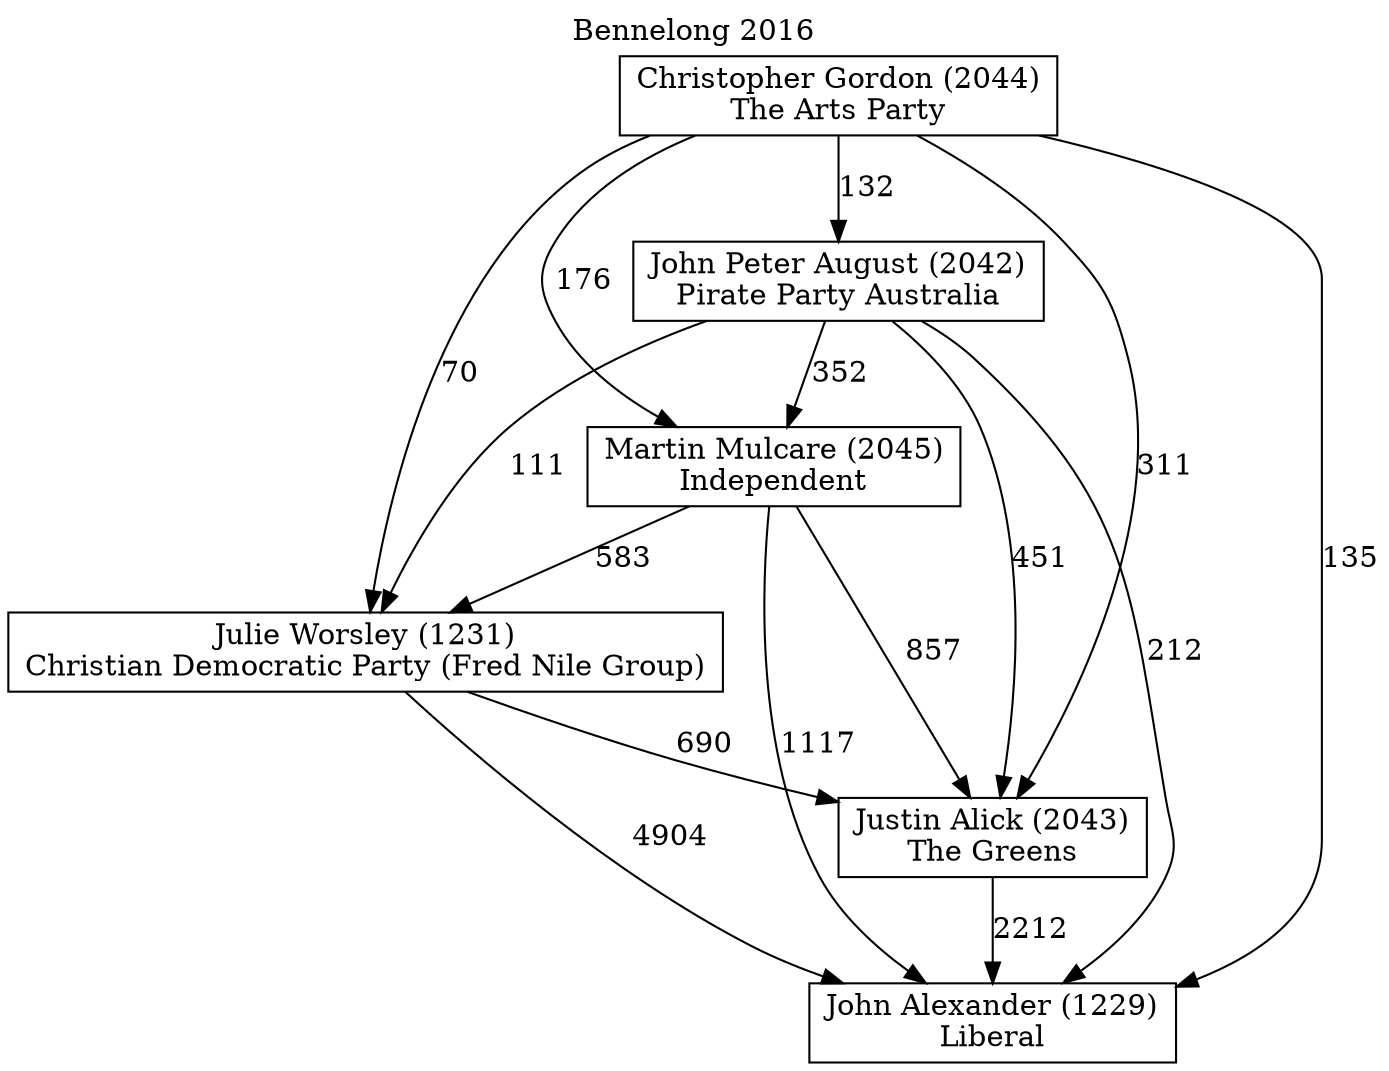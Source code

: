 // House preference flow
digraph "John Alexander (1229)_Bennelong_2016" {
	graph [label="Bennelong 2016" labelloc=t mclimit=10]
	node [shape=box]
	"Martin Mulcare (2045)" [label="Martin Mulcare (2045)
Independent"]
	"Julie Worsley (1231)" [label="Julie Worsley (1231)
Christian Democratic Party (Fred Nile Group)"]
	"Justin Alick (2043)" [label="Justin Alick (2043)
The Greens"]
	"Christopher Gordon (2044)" [label="Christopher Gordon (2044)
The Arts Party"]
	"John Alexander (1229)" [label="John Alexander (1229)
Liberal"]
	"John Peter August (2042)" [label="John Peter August (2042)
Pirate Party Australia"]
	"Martin Mulcare (2045)" -> "John Alexander (1229)" [label=1117]
	"John Peter August (2042)" -> "Julie Worsley (1231)" [label=111]
	"Christopher Gordon (2044)" -> "Julie Worsley (1231)" [label=70]
	"Christopher Gordon (2044)" -> "Justin Alick (2043)" [label=311]
	"Julie Worsley (1231)" -> "John Alexander (1229)" [label=4904]
	"Julie Worsley (1231)" -> "Justin Alick (2043)" [label=690]
	"Christopher Gordon (2044)" -> "John Peter August (2042)" [label=132]
	"Justin Alick (2043)" -> "John Alexander (1229)" [label=2212]
	"John Peter August (2042)" -> "Martin Mulcare (2045)" [label=352]
	"Christopher Gordon (2044)" -> "Martin Mulcare (2045)" [label=176]
	"Martin Mulcare (2045)" -> "Justin Alick (2043)" [label=857]
	"Martin Mulcare (2045)" -> "Julie Worsley (1231)" [label=583]
	"John Peter August (2042)" -> "John Alexander (1229)" [label=212]
	"John Peter August (2042)" -> "Justin Alick (2043)" [label=451]
	"Christopher Gordon (2044)" -> "John Alexander (1229)" [label=135]
}

